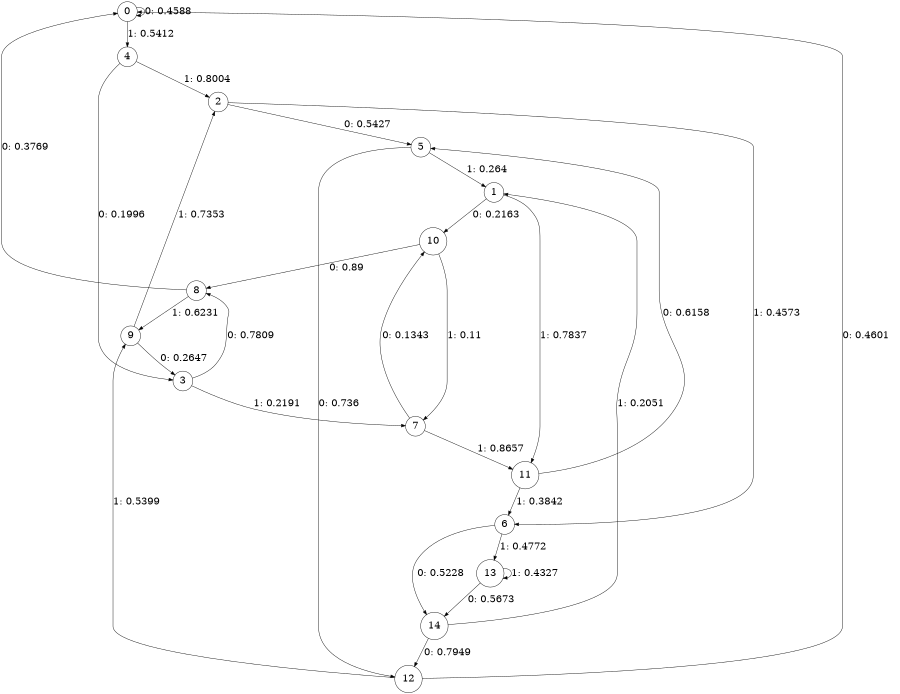 digraph "ch20randomL4" {
size = "6,8.5";
ratio = "fill";
node [shape = circle];
node [fontsize = 24];
edge [fontsize = 24];
0 -> 0 [label = "0: 0.4588   "];
0 -> 4 [label = "1: 0.5412   "];
1 -> 10 [label = "0: 0.2163   "];
1 -> 11 [label = "1: 0.7837   "];
2 -> 5 [label = "0: 0.5427   "];
2 -> 6 [label = "1: 0.4573   "];
3 -> 8 [label = "0: 0.7809   "];
3 -> 7 [label = "1: 0.2191   "];
4 -> 3 [label = "0: 0.1996   "];
4 -> 2 [label = "1: 0.8004   "];
5 -> 12 [label = "0: 0.736    "];
5 -> 1 [label = "1: 0.264    "];
6 -> 14 [label = "0: 0.5228   "];
6 -> 13 [label = "1: 0.4772   "];
7 -> 10 [label = "0: 0.1343   "];
7 -> 11 [label = "1: 0.8657   "];
8 -> 0 [label = "0: 0.3769   "];
8 -> 9 [label = "1: 0.6231   "];
9 -> 3 [label = "0: 0.2647   "];
9 -> 2 [label = "1: 0.7353   "];
10 -> 8 [label = "0: 0.89     "];
10 -> 7 [label = "1: 0.11     "];
11 -> 5 [label = "0: 0.6158   "];
11 -> 6 [label = "1: 0.3842   "];
12 -> 0 [label = "0: 0.4601   "];
12 -> 9 [label = "1: 0.5399   "];
13 -> 14 [label = "0: 0.5673   "];
13 -> 13 [label = "1: 0.4327   "];
14 -> 12 [label = "0: 0.7949   "];
14 -> 1 [label = "1: 0.2051   "];
}